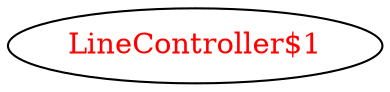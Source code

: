 digraph dependencyGraph {
 concentrate=true;
 ranksep="2.0";
 rankdir="LR"; 
 splines="ortho";
"LineController$1" [fontcolor="red"];
}